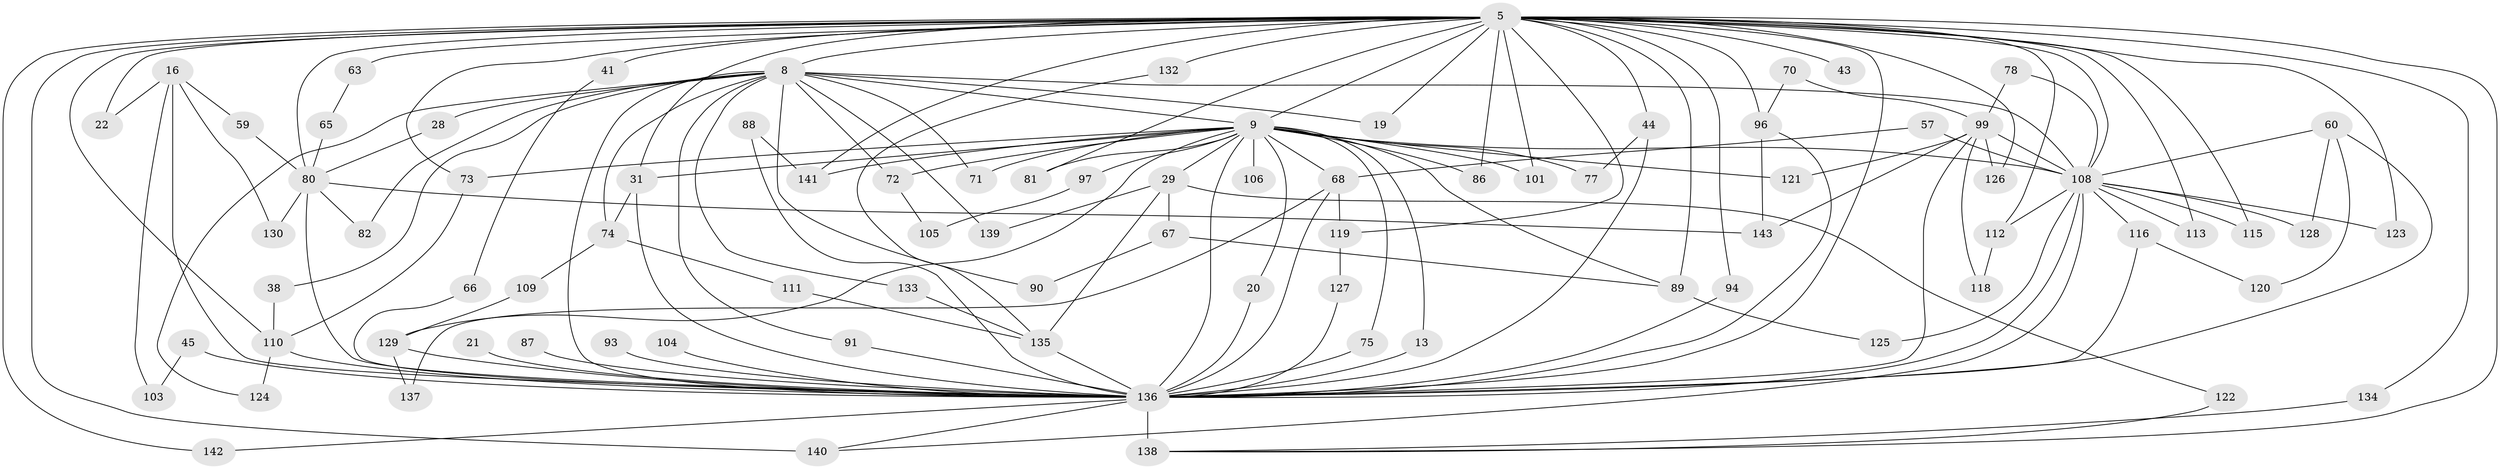 // original degree distribution, {31: 0.006993006993006993, 33: 0.006993006993006993, 20: 0.006993006993006993, 16: 0.006993006993006993, 27: 0.006993006993006993, 26: 0.013986013986013986, 18: 0.006993006993006993, 21: 0.006993006993006993, 17: 0.006993006993006993, 7: 0.013986013986013986, 15: 0.006993006993006993, 2: 0.5174825174825175, 3: 0.24475524475524477, 6: 0.055944055944055944, 4: 0.055944055944055944, 5: 0.03496503496503497}
// Generated by graph-tools (version 1.1) at 2025/47/03/04/25 21:47:34]
// undirected, 85 vertices, 162 edges
graph export_dot {
graph [start="1"]
  node [color=gray90,style=filled];
  5 [super="+2"];
  8 [super="+3"];
  9 [super="+6"];
  13;
  16;
  19;
  20;
  21;
  22;
  28;
  29;
  31 [super="+14"];
  38;
  41;
  43;
  44;
  45;
  57;
  59;
  60;
  63;
  65;
  66;
  67;
  68 [super="+50"];
  70;
  71;
  72;
  73 [super="+53"];
  74 [super="+33"];
  75;
  77 [super="+69"];
  78;
  80 [super="+11+17"];
  81 [super="+62"];
  82;
  86 [super="+84"];
  87;
  88;
  89 [super="+40+83"];
  90;
  91;
  93;
  94;
  96 [super="+36"];
  97;
  99 [super="+49+79+39"];
  101;
  103;
  104;
  105;
  106 [super="+61"];
  108 [super="+76+10"];
  109;
  110 [super="+46"];
  111;
  112;
  113;
  115;
  116 [super="+27+58"];
  118;
  119;
  120;
  121;
  122;
  123;
  124;
  125;
  126 [super="+100"];
  127;
  128 [super="+107"];
  129 [super="+23+95+98"];
  130;
  132;
  133;
  134;
  135 [super="+26+56"];
  136 [super="+37+34+114+131+7"];
  137;
  138 [super="+117"];
  139;
  140 [super="+51"];
  141 [super="+52"];
  142;
  143 [super="+64"];
  5 -- 8 [weight=4];
  5 -- 9 [weight=4];
  5 -- 19;
  5 -- 41 [weight=2];
  5 -- 43 [weight=2];
  5 -- 63 [weight=2];
  5 -- 89 [weight=3];
  5 -- 94;
  5 -- 115;
  5 -- 132 [weight=2];
  5 -- 134;
  5 -- 140 [weight=2];
  5 -- 142;
  5 -- 86;
  5 -- 141 [weight=2];
  5 -- 80 [weight=3];
  5 -- 81;
  5 -- 22;
  5 -- 96 [weight=2];
  5 -- 101;
  5 -- 44;
  5 -- 112;
  5 -- 113;
  5 -- 119;
  5 -- 123;
  5 -- 126;
  5 -- 31;
  5 -- 136 [weight=7];
  5 -- 138;
  5 -- 110;
  5 -- 73;
  5 -- 108 [weight=4];
  8 -- 9 [weight=4];
  8 -- 19;
  8 -- 38;
  8 -- 82;
  8 -- 91;
  8 -- 139;
  8 -- 133;
  8 -- 71;
  8 -- 72;
  8 -- 74 [weight=2];
  8 -- 90;
  8 -- 28;
  8 -- 124;
  8 -- 136 [weight=10];
  8 -- 108 [weight=5];
  9 -- 13;
  9 -- 20;
  9 -- 29 [weight=2];
  9 -- 86 [weight=2];
  9 -- 97 [weight=2];
  9 -- 101;
  9 -- 121;
  9 -- 129 [weight=2];
  9 -- 68 [weight=2];
  9 -- 71;
  9 -- 72;
  9 -- 75;
  9 -- 77 [weight=2];
  9 -- 81 [weight=2];
  9 -- 106 [weight=3];
  9 -- 141;
  9 -- 89;
  9 -- 31;
  9 -- 136 [weight=5];
  9 -- 73;
  9 -- 108 [weight=4];
  13 -- 136;
  16 -- 22;
  16 -- 59;
  16 -- 103;
  16 -- 130;
  16 -- 136 [weight=2];
  20 -- 136;
  21 -- 136 [weight=2];
  28 -- 80;
  29 -- 67;
  29 -- 122;
  29 -- 139;
  29 -- 135;
  31 -- 74;
  31 -- 136;
  38 -- 110;
  41 -- 66;
  44 -- 77;
  44 -- 136;
  45 -- 103;
  45 -- 136 [weight=2];
  57 -- 68;
  57 -- 108;
  59 -- 80;
  60 -- 120;
  60 -- 128;
  60 -- 136;
  60 -- 108;
  63 -- 65;
  65 -- 80;
  66 -- 136;
  67 -- 90;
  67 -- 89;
  68 -- 119;
  68 -- 137;
  68 -- 136;
  70 -- 96;
  70 -- 99;
  72 -- 105;
  73 -- 110;
  74 -- 109;
  74 -- 111;
  75 -- 136;
  78 -- 99;
  78 -- 108;
  80 -- 130;
  80 -- 82;
  80 -- 136;
  80 -- 143;
  87 -- 136 [weight=2];
  88 -- 141;
  88 -- 136;
  89 -- 125;
  91 -- 136;
  93 -- 136;
  94 -- 136;
  96 -- 136;
  96 -- 143;
  97 -- 105;
  99 -- 136 [weight=5];
  99 -- 121;
  99 -- 143;
  99 -- 118;
  99 -- 126 [weight=2];
  99 -- 108;
  104 -- 136;
  108 -- 136 [weight=6];
  108 -- 128 [weight=2];
  108 -- 140;
  108 -- 112;
  108 -- 113;
  108 -- 115;
  108 -- 116;
  108 -- 123;
  108 -- 125;
  109 -- 129;
  110 -- 124;
  110 -- 136 [weight=5];
  111 -- 135;
  112 -- 118;
  116 -- 120;
  116 -- 136 [weight=2];
  119 -- 127;
  122 -- 138;
  127 -- 136;
  129 -- 136 [weight=3];
  129 -- 137;
  132 -- 135;
  133 -- 135;
  134 -- 138;
  135 -- 136 [weight=2];
  136 -- 138 [weight=5];
  136 -- 142;
  136 -- 140;
}
